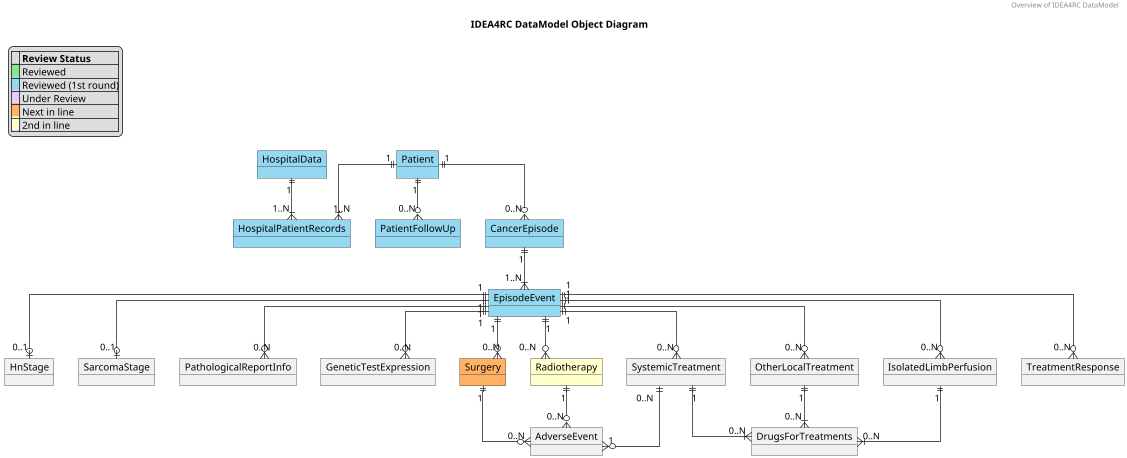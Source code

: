 @startuml

scale 0.7

header Overview of IDEA4RC DataModel

title IDEA4RC DataModel Object Diagram

hide spot
hide circle

skinparam linetype ortho
scale 0.7

legend top left
|= |= Review Status |
|<back:#87e887>   </back>| Reviewed |
|<back:#94d8f2>   </back>| Reviewed (1st round)|
|<back:#E5CCFF>   </back>| Under Review|
|<back:#FFB266>   </back>| Next in line |
|<back:#FFFFCC>   </back>| 2nd in line |
endlegend

object "Patient" as p #94d8f2 {
}
url of p [[StructureDefinition-Subject.html]]

object "HospitalData" as hd #94d8f2 {
}
url of hd [[StructureDefinition-HospitalPatientRecords.html]]

object "HospitalPatientRecords" as hpr #94d8f2 {
}
url of hpr [[StructureDefinition-HospitalPatientRecords.html]]

object "PatientFollowUp" as pfu #94d8f2 {
}
url of pfu [[StructureDefinition-PatientFollowUp.html]]

object "CancerEpisode" as ce #94d8f2 {
}
url of ce [[StructureDefinition-CancerEpisode.html]]

object "EpisodeEvent" as ee #94d8f2 {
}
url of ee [[StructureDefinition-EpisodeEvent.html]]

object "HnStage" as hs {
}
object "SarcomaStage" as ss {
}

object "PathologicalReportInfo" as pri {
}
object "GeneticTestExpression" as gte {
}
url of gte [[StructureDefinition-GeneticTestExpression.html]]

object "Surgery" as su #FFB266 {
}
url of su [[StructureDefinition-Surgery.html]]

object "SystemicTreatment" as st {
}
url of st [[StructureDefinition-SystemicTreatment.html]]

object "Radiotherapy" as r #FFFFCC {
}
url of r [[StructureDefinition-Radiotherapy.html]]

object "OtherLocalTreatment" as olt {
}

object "IsolatedLimbPerfusion" as ilp {
}
object "DrugsForTreatments" as dft {
}
object "TreatmentResponse" as tr {
}
url of tr [[StructureDefinition-TreatmentResponse.html]]

object "AdverseEvent" as ae {
}
url of ae [[StructureDefinition-AdverseEvent.html]]

p "1" ||--|{ "1..N" hpr
hd "1" ||--|{ "1..N" hpr
p "1" ||--o{ "0..N" ce
p "1" ||--o{ "0..N" pfu

ce "1" ||--|{ "1..N" ee
ee "1" ||--o| "0..1" hs
ee "1" ||--o| "0..1" ss
st "1" ||--|{ "0..N" dft
ilp "1" ||--|{ "0..N" dft
olt "1" ||--|{ "0..N" dft
ee "1" ||--o{ "0..N" r
ee "1" ||--o{ "0..N" su
ee "1" ||--o{ "0..N" st
ee "1" ||--o{ "0..N" olt
ee "1" ||--o{ "0..N" ilp
ee "1" ||--o{ "0..N" gte
ee "1" ||--o{ "0..N" tr
ee "1" ||--o{ "0..N" pri

su "1" ||--o{ "0..N" ae
st "0..N" ||--o{ "1" ae
r "1" ||--o{ "0..N" ae

@enduml
